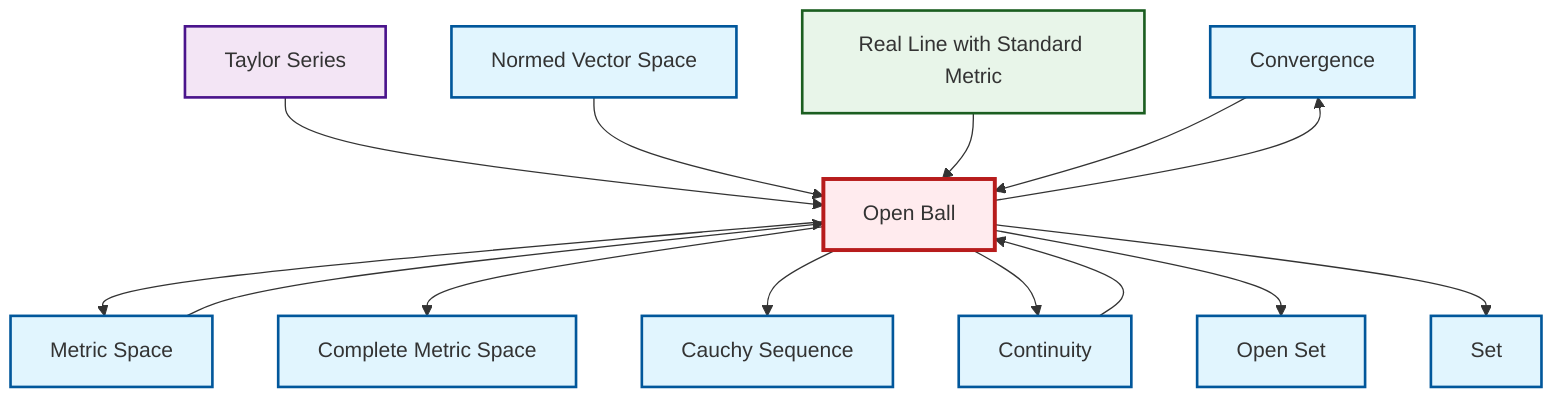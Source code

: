 graph TD
    classDef definition fill:#e1f5fe,stroke:#01579b,stroke-width:2px
    classDef theorem fill:#f3e5f5,stroke:#4a148c,stroke-width:2px
    classDef axiom fill:#fff3e0,stroke:#e65100,stroke-width:2px
    classDef example fill:#e8f5e9,stroke:#1b5e20,stroke-width:2px
    classDef current fill:#ffebee,stroke:#b71c1c,stroke-width:3px
    def-set["Set"]:::definition
    def-convergence["Convergence"]:::definition
    def-metric-space["Metric Space"]:::definition
    def-normed-vector-space["Normed Vector Space"]:::definition
    def-open-ball["Open Ball"]:::definition
    def-complete-metric-space["Complete Metric Space"]:::definition
    def-continuity["Continuity"]:::definition
    def-open-set["Open Set"]:::definition
    ex-real-line-metric["Real Line with Standard Metric"]:::example
    def-cauchy-sequence["Cauchy Sequence"]:::definition
    thm-taylor-series["Taylor Series"]:::theorem
    def-open-ball --> def-metric-space
    def-open-ball --> def-complete-metric-space
    thm-taylor-series --> def-open-ball
    def-open-ball --> def-cauchy-sequence
    def-open-ball --> def-continuity
    def-open-ball --> def-open-set
    def-normed-vector-space --> def-open-ball
    def-metric-space --> def-open-ball
    def-open-ball --> def-convergence
    def-open-ball --> def-set
    ex-real-line-metric --> def-open-ball
    def-continuity --> def-open-ball
    def-convergence --> def-open-ball
    class def-open-ball current